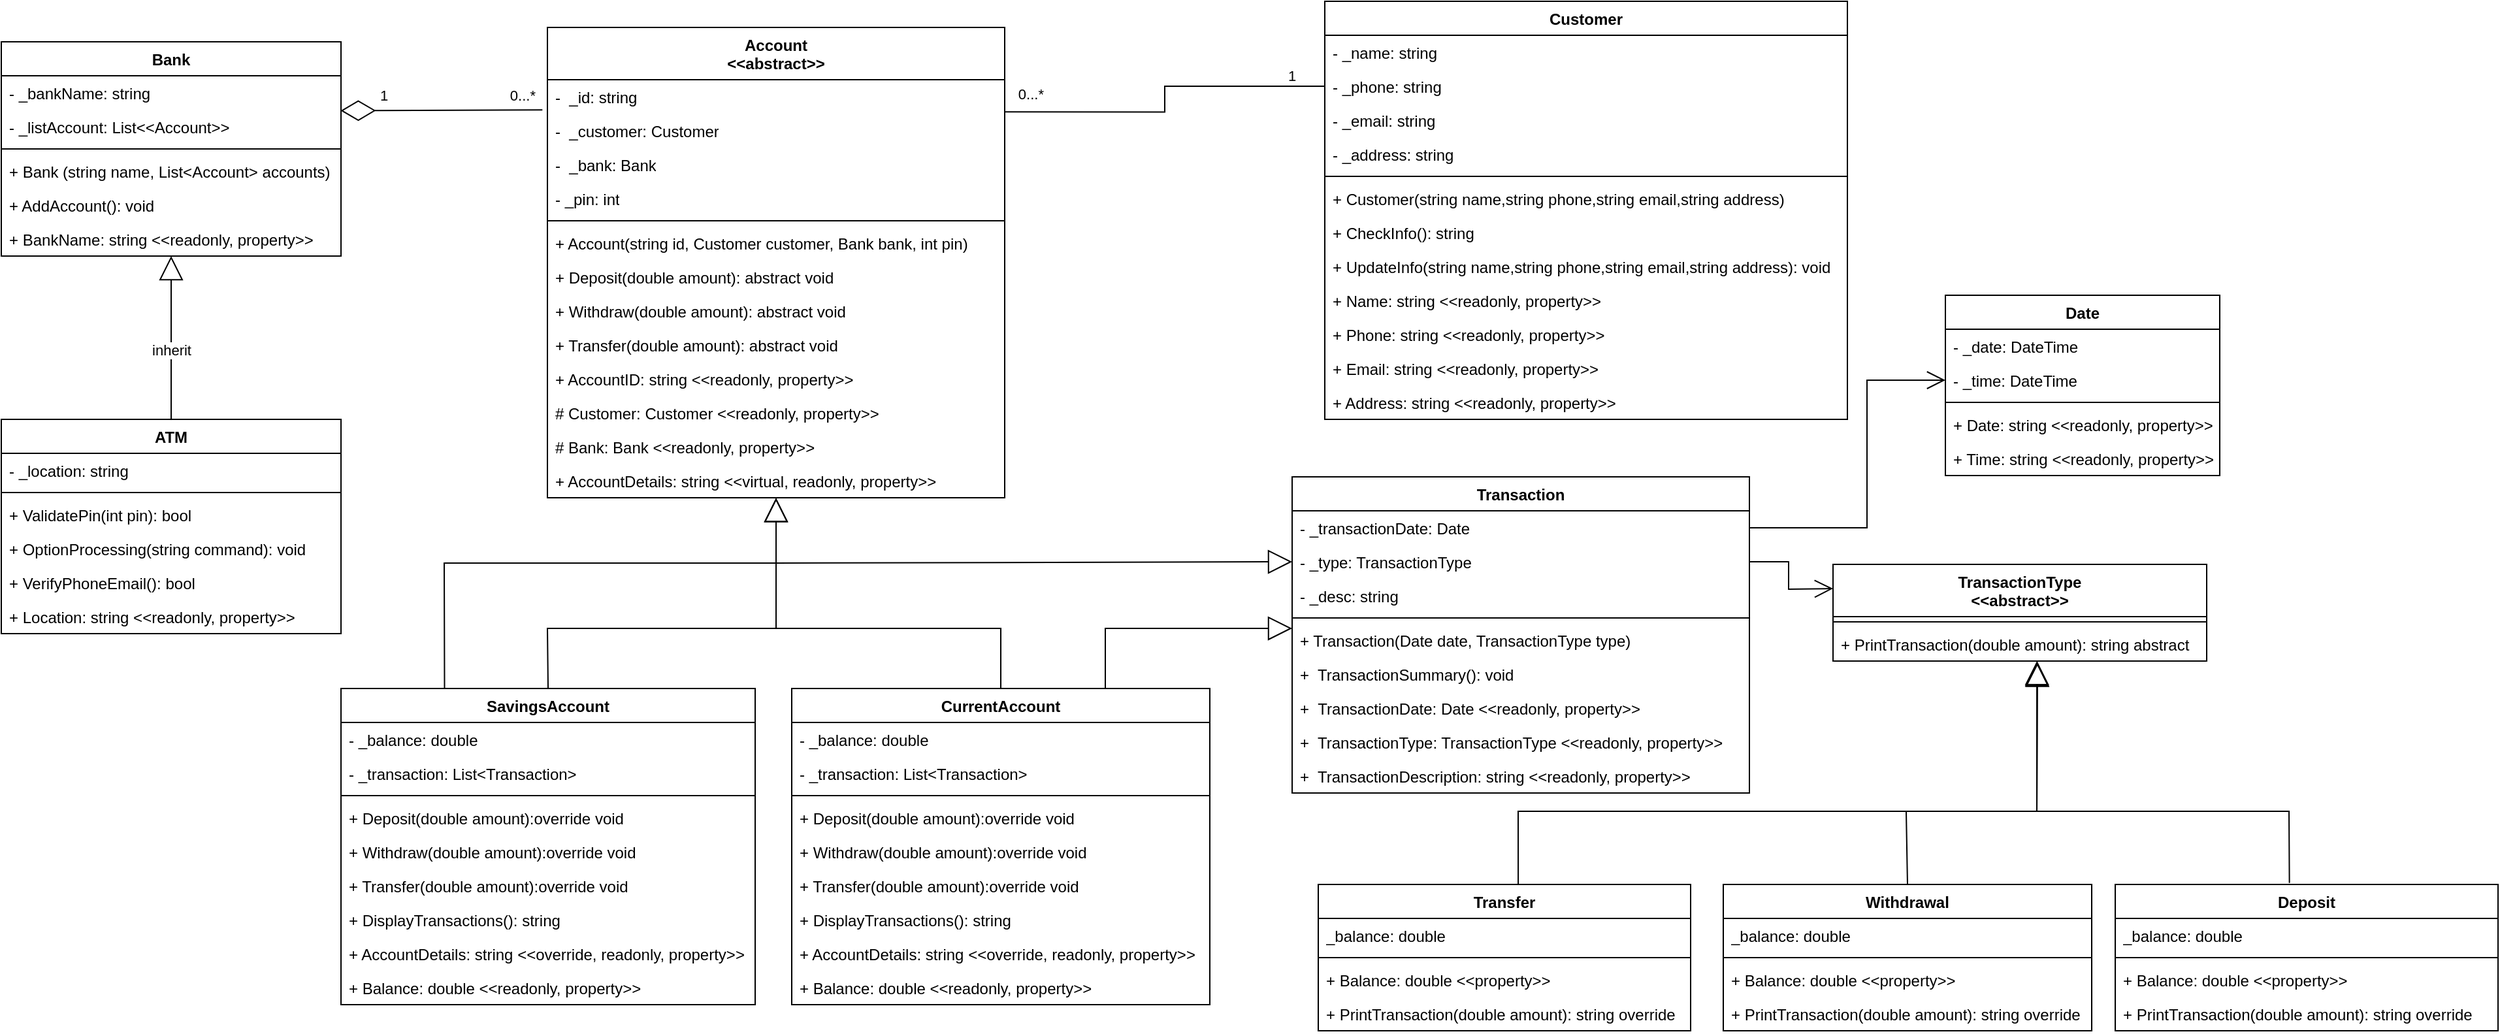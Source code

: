 <mxfile version="22.0.8" type="device">
  <diagram id="C5RBs43oDa-KdzZeNtuy" name="Level D Class diagram">
    <mxGraphModel dx="2257" dy="1940" grid="1" gridSize="10" guides="1" tooltips="1" connect="1" arrows="1" fold="1" page="1" pageScale="1" pageWidth="827" pageHeight="1169" math="0" shadow="0">
      <root>
        <mxCell id="WIyWlLk6GJQsqaUBKTNV-0" />
        <mxCell id="WIyWlLk6GJQsqaUBKTNV-1" parent="WIyWlLk6GJQsqaUBKTNV-0" />
        <mxCell id="u_rGbPmxzEg5UCbJ7NDs-0" value="Account&lt;br&gt;&amp;lt;&amp;lt;abstract&amp;gt;&amp;gt;" style="swimlane;fontStyle=1;align=center;verticalAlign=top;childLayout=stackLayout;horizontal=1;startSize=40;horizontalStack=0;resizeParent=1;resizeParentMax=0;resizeLast=0;collapsible=1;marginBottom=0;whiteSpace=wrap;html=1;" parent="WIyWlLk6GJQsqaUBKTNV-1" vertex="1">
          <mxGeometry x="320" y="-50" width="350" height="360" as="geometry" />
        </mxCell>
        <mxCell id="u_rGbPmxzEg5UCbJ7NDs-1" value="-&amp;nbsp; _id: string" style="text;strokeColor=none;fillColor=none;align=left;verticalAlign=top;spacingLeft=4;spacingRight=4;overflow=hidden;rotatable=0;points=[[0,0.5],[1,0.5]];portConstraint=eastwest;whiteSpace=wrap;html=1;" parent="u_rGbPmxzEg5UCbJ7NDs-0" vertex="1">
          <mxGeometry y="40" width="350" height="26" as="geometry" />
        </mxCell>
        <mxCell id="u_rGbPmxzEg5UCbJ7NDs-4" value="-&amp;nbsp; _customer: Customer" style="text;strokeColor=none;fillColor=none;align=left;verticalAlign=top;spacingLeft=4;spacingRight=4;overflow=hidden;rotatable=0;points=[[0,0.5],[1,0.5]];portConstraint=eastwest;whiteSpace=wrap;html=1;" parent="u_rGbPmxzEg5UCbJ7NDs-0" vertex="1">
          <mxGeometry y="66" width="350" height="26" as="geometry" />
        </mxCell>
        <mxCell id="u_rGbPmxzEg5UCbJ7NDs-5" value="-&amp;nbsp; _bank: Bank" style="text;strokeColor=none;fillColor=none;align=left;verticalAlign=top;spacingLeft=4;spacingRight=4;overflow=hidden;rotatable=0;points=[[0,0.5],[1,0.5]];portConstraint=eastwest;whiteSpace=wrap;html=1;" parent="u_rGbPmxzEg5UCbJ7NDs-0" vertex="1">
          <mxGeometry y="92" width="350" height="26" as="geometry" />
        </mxCell>
        <mxCell id="u_rGbPmxzEg5UCbJ7NDs-26" value="- _pin: int" style="text;strokeColor=none;fillColor=none;align=left;verticalAlign=top;spacingLeft=4;spacingRight=4;overflow=hidden;rotatable=0;points=[[0,0.5],[1,0.5]];portConstraint=eastwest;whiteSpace=wrap;html=1;" parent="u_rGbPmxzEg5UCbJ7NDs-0" vertex="1">
          <mxGeometry y="118" width="350" height="26" as="geometry" />
        </mxCell>
        <mxCell id="u_rGbPmxzEg5UCbJ7NDs-2" value="" style="line;strokeWidth=1;fillColor=none;align=left;verticalAlign=middle;spacingTop=-1;spacingLeft=3;spacingRight=3;rotatable=0;labelPosition=right;points=[];portConstraint=eastwest;strokeColor=inherit;" parent="u_rGbPmxzEg5UCbJ7NDs-0" vertex="1">
          <mxGeometry y="144" width="350" height="8" as="geometry" />
        </mxCell>
        <mxCell id="jDgMBZ_0vtlGDlaDWDbC-4" value="+ Account(string id, Customer customer, Bank bank, int pin)" style="text;strokeColor=none;fillColor=none;align=left;verticalAlign=top;spacingLeft=4;spacingRight=4;overflow=hidden;rotatable=0;points=[[0,0.5],[1,0.5]];portConstraint=eastwest;whiteSpace=wrap;html=1;" vertex="1" parent="u_rGbPmxzEg5UCbJ7NDs-0">
          <mxGeometry y="152" width="350" height="26" as="geometry" />
        </mxCell>
        <mxCell id="u_rGbPmxzEg5UCbJ7NDs-60" value="+ Deposit(double amount): abstract void" style="text;strokeColor=none;fillColor=none;align=left;verticalAlign=top;spacingLeft=4;spacingRight=4;overflow=hidden;rotatable=0;points=[[0,0.5],[1,0.5]];portConstraint=eastwest;whiteSpace=wrap;html=1;" parent="u_rGbPmxzEg5UCbJ7NDs-0" vertex="1">
          <mxGeometry y="178" width="350" height="26" as="geometry" />
        </mxCell>
        <mxCell id="u_rGbPmxzEg5UCbJ7NDs-65" value="+ Withdraw(double amount): abstract&amp;nbsp;void" style="text;strokeColor=none;fillColor=none;align=left;verticalAlign=top;spacingLeft=4;spacingRight=4;overflow=hidden;rotatable=0;points=[[0,0.5],[1,0.5]];portConstraint=eastwest;whiteSpace=wrap;html=1;" parent="u_rGbPmxzEg5UCbJ7NDs-0" vertex="1">
          <mxGeometry y="204" width="350" height="26" as="geometry" />
        </mxCell>
        <mxCell id="u_rGbPmxzEg5UCbJ7NDs-66" value="+ Transfer(double amount): abstract&amp;nbsp;void" style="text;strokeColor=none;fillColor=none;align=left;verticalAlign=top;spacingLeft=4;spacingRight=4;overflow=hidden;rotatable=0;points=[[0,0.5],[1,0.5]];portConstraint=eastwest;whiteSpace=wrap;html=1;" parent="u_rGbPmxzEg5UCbJ7NDs-0" vertex="1">
          <mxGeometry y="230" width="350" height="26" as="geometry" />
        </mxCell>
        <mxCell id="u_rGbPmxzEg5UCbJ7NDs-54" value="+ AccountID: string &amp;lt;&amp;lt;readonly, property&amp;gt;&amp;gt;" style="text;strokeColor=none;fillColor=none;align=left;verticalAlign=top;spacingLeft=4;spacingRight=4;overflow=hidden;rotatable=0;points=[[0,0.5],[1,0.5]];portConstraint=eastwest;whiteSpace=wrap;html=1;" parent="u_rGbPmxzEg5UCbJ7NDs-0" vertex="1">
          <mxGeometry y="256" width="350" height="26" as="geometry" />
        </mxCell>
        <mxCell id="jDgMBZ_0vtlGDlaDWDbC-21" value="# Customer: Customer&amp;nbsp;&amp;lt;&amp;lt;readonly, property&amp;gt;&amp;gt;" style="text;strokeColor=none;fillColor=none;align=left;verticalAlign=top;spacingLeft=4;spacingRight=4;overflow=hidden;rotatable=0;points=[[0,0.5],[1,0.5]];portConstraint=eastwest;whiteSpace=wrap;html=1;" vertex="1" parent="u_rGbPmxzEg5UCbJ7NDs-0">
          <mxGeometry y="282" width="350" height="26" as="geometry" />
        </mxCell>
        <mxCell id="jDgMBZ_0vtlGDlaDWDbC-22" value="# Bank: Bank &amp;lt;&amp;lt;readonly, property&amp;gt;&amp;gt;" style="text;strokeColor=none;fillColor=none;align=left;verticalAlign=top;spacingLeft=4;spacingRight=4;overflow=hidden;rotatable=0;points=[[0,0.5],[1,0.5]];portConstraint=eastwest;whiteSpace=wrap;html=1;" vertex="1" parent="u_rGbPmxzEg5UCbJ7NDs-0">
          <mxGeometry y="308" width="350" height="26" as="geometry" />
        </mxCell>
        <mxCell id="u_rGbPmxzEg5UCbJ7NDs-59" value="+ AccountDetails: string &amp;lt;&amp;lt;virtual, readonly, property&amp;gt;&amp;gt;" style="text;strokeColor=none;fillColor=none;align=left;verticalAlign=top;spacingLeft=4;spacingRight=4;overflow=hidden;rotatable=0;points=[[0,0.5],[1,0.5]];portConstraint=eastwest;whiteSpace=wrap;html=1;" parent="u_rGbPmxzEg5UCbJ7NDs-0" vertex="1">
          <mxGeometry y="334" width="350" height="26" as="geometry" />
        </mxCell>
        <mxCell id="u_rGbPmxzEg5UCbJ7NDs-6" value="Bank" style="swimlane;fontStyle=1;align=center;verticalAlign=top;childLayout=stackLayout;horizontal=1;startSize=26;horizontalStack=0;resizeParent=1;resizeParentMax=0;resizeLast=0;collapsible=1;marginBottom=0;whiteSpace=wrap;html=1;" parent="WIyWlLk6GJQsqaUBKTNV-1" vertex="1">
          <mxGeometry x="-98" y="-39" width="260" height="164" as="geometry" />
        </mxCell>
        <mxCell id="u_rGbPmxzEg5UCbJ7NDs-7" value="- _bankName: string" style="text;strokeColor=none;fillColor=none;align=left;verticalAlign=top;spacingLeft=4;spacingRight=4;overflow=hidden;rotatable=0;points=[[0,0.5],[1,0.5]];portConstraint=eastwest;whiteSpace=wrap;html=1;" parent="u_rGbPmxzEg5UCbJ7NDs-6" vertex="1">
          <mxGeometry y="26" width="260" height="26" as="geometry" />
        </mxCell>
        <mxCell id="u_rGbPmxzEg5UCbJ7NDs-43" value="- _listAccount: List&amp;lt;&amp;lt;Account&amp;gt;&amp;gt;" style="text;strokeColor=none;fillColor=none;align=left;verticalAlign=top;spacingLeft=4;spacingRight=4;overflow=hidden;rotatable=0;points=[[0,0.5],[1,0.5]];portConstraint=eastwest;whiteSpace=wrap;html=1;" parent="u_rGbPmxzEg5UCbJ7NDs-6" vertex="1">
          <mxGeometry y="52" width="260" height="26" as="geometry" />
        </mxCell>
        <mxCell id="u_rGbPmxzEg5UCbJ7NDs-8" value="" style="line;strokeWidth=1;fillColor=none;align=left;verticalAlign=middle;spacingTop=-1;spacingLeft=3;spacingRight=3;rotatable=0;labelPosition=right;points=[];portConstraint=eastwest;strokeColor=inherit;" parent="u_rGbPmxzEg5UCbJ7NDs-6" vertex="1">
          <mxGeometry y="78" width="260" height="8" as="geometry" />
        </mxCell>
        <mxCell id="jDgMBZ_0vtlGDlaDWDbC-2" value="+ Bank (string name, List&amp;lt;Account&amp;gt; accounts)" style="text;strokeColor=none;fillColor=none;align=left;verticalAlign=top;spacingLeft=4;spacingRight=4;overflow=hidden;rotatable=0;points=[[0,0.5],[1,0.5]];portConstraint=eastwest;whiteSpace=wrap;html=1;" vertex="1" parent="u_rGbPmxzEg5UCbJ7NDs-6">
          <mxGeometry y="86" width="260" height="26" as="geometry" />
        </mxCell>
        <mxCell id="jDgMBZ_0vtlGDlaDWDbC-5" value="+ AddAccount(): void" style="text;strokeColor=none;fillColor=none;align=left;verticalAlign=top;spacingLeft=4;spacingRight=4;overflow=hidden;rotatable=0;points=[[0,0.5],[1,0.5]];portConstraint=eastwest;whiteSpace=wrap;html=1;" vertex="1" parent="u_rGbPmxzEg5UCbJ7NDs-6">
          <mxGeometry y="112" width="260" height="26" as="geometry" />
        </mxCell>
        <mxCell id="u_rGbPmxzEg5UCbJ7NDs-9" value="+ BankName: string &amp;lt;&amp;lt;readonly, property&amp;gt;&amp;gt;" style="text;strokeColor=none;fillColor=none;align=left;verticalAlign=top;spacingLeft=4;spacingRight=4;overflow=hidden;rotatable=0;points=[[0,0.5],[1,0.5]];portConstraint=eastwest;whiteSpace=wrap;html=1;" parent="u_rGbPmxzEg5UCbJ7NDs-6" vertex="1">
          <mxGeometry y="138" width="260" height="26" as="geometry" />
        </mxCell>
        <mxCell id="u_rGbPmxzEg5UCbJ7NDs-11" value="Customer" style="swimlane;fontStyle=1;align=center;verticalAlign=top;childLayout=stackLayout;horizontal=1;startSize=26;horizontalStack=0;resizeParent=1;resizeParentMax=0;resizeLast=0;collapsible=1;marginBottom=0;whiteSpace=wrap;html=1;" parent="WIyWlLk6GJQsqaUBKTNV-1" vertex="1">
          <mxGeometry x="915" y="-70" width="400" height="320" as="geometry" />
        </mxCell>
        <mxCell id="u_rGbPmxzEg5UCbJ7NDs-12" value="- _name: string" style="text;strokeColor=none;fillColor=none;align=left;verticalAlign=top;spacingLeft=4;spacingRight=4;overflow=hidden;rotatable=0;points=[[0,0.5],[1,0.5]];portConstraint=eastwest;whiteSpace=wrap;html=1;" parent="u_rGbPmxzEg5UCbJ7NDs-11" vertex="1">
          <mxGeometry y="26" width="400" height="26" as="geometry" />
        </mxCell>
        <mxCell id="u_rGbPmxzEg5UCbJ7NDs-21" value="- _phone: string" style="text;strokeColor=none;fillColor=none;align=left;verticalAlign=top;spacingLeft=4;spacingRight=4;overflow=hidden;rotatable=0;points=[[0,0.5],[1,0.5]];portConstraint=eastwest;whiteSpace=wrap;html=1;" parent="u_rGbPmxzEg5UCbJ7NDs-11" vertex="1">
          <mxGeometry y="52" width="400" height="26" as="geometry" />
        </mxCell>
        <mxCell id="u_rGbPmxzEg5UCbJ7NDs-22" value="- _email: string" style="text;strokeColor=none;fillColor=none;align=left;verticalAlign=top;spacingLeft=4;spacingRight=4;overflow=hidden;rotatable=0;points=[[0,0.5],[1,0.5]];portConstraint=eastwest;whiteSpace=wrap;html=1;" parent="u_rGbPmxzEg5UCbJ7NDs-11" vertex="1">
          <mxGeometry y="78" width="400" height="26" as="geometry" />
        </mxCell>
        <mxCell id="jDgMBZ_0vtlGDlaDWDbC-6" value="- _address: string" style="text;strokeColor=none;fillColor=none;align=left;verticalAlign=top;spacingLeft=4;spacingRight=4;overflow=hidden;rotatable=0;points=[[0,0.5],[1,0.5]];portConstraint=eastwest;whiteSpace=wrap;html=1;" vertex="1" parent="u_rGbPmxzEg5UCbJ7NDs-11">
          <mxGeometry y="104" width="400" height="26" as="geometry" />
        </mxCell>
        <mxCell id="u_rGbPmxzEg5UCbJ7NDs-13" value="" style="line;strokeWidth=1;fillColor=none;align=left;verticalAlign=middle;spacingTop=-1;spacingLeft=3;spacingRight=3;rotatable=0;labelPosition=right;points=[];portConstraint=eastwest;strokeColor=inherit;" parent="u_rGbPmxzEg5UCbJ7NDs-11" vertex="1">
          <mxGeometry y="130" width="400" height="8" as="geometry" />
        </mxCell>
        <mxCell id="u_rGbPmxzEg5UCbJ7NDs-14" value="+ Customer(string name,string&amp;nbsp;phone,string&amp;nbsp;email,string&amp;nbsp;address)" style="text;strokeColor=none;fillColor=none;align=left;verticalAlign=top;spacingLeft=4;spacingRight=4;overflow=hidden;rotatable=0;points=[[0,0.5],[1,0.5]];portConstraint=eastwest;whiteSpace=wrap;html=1;" parent="u_rGbPmxzEg5UCbJ7NDs-11" vertex="1">
          <mxGeometry y="138" width="400" height="26" as="geometry" />
        </mxCell>
        <mxCell id="u_rGbPmxzEg5UCbJ7NDs-29" value="+ CheckInfo(): string" style="text;strokeColor=none;fillColor=none;align=left;verticalAlign=top;spacingLeft=4;spacingRight=4;overflow=hidden;rotatable=0;points=[[0,0.5],[1,0.5]];portConstraint=eastwest;whiteSpace=wrap;html=1;" parent="u_rGbPmxzEg5UCbJ7NDs-11" vertex="1">
          <mxGeometry y="164" width="400" height="26" as="geometry" />
        </mxCell>
        <mxCell id="u_rGbPmxzEg5UCbJ7NDs-24" value="+ UpdateInfo(string name,string&amp;nbsp;phone,string&amp;nbsp;email,string&amp;nbsp;address): void" style="text;strokeColor=none;fillColor=none;align=left;verticalAlign=top;spacingLeft=4;spacingRight=4;overflow=hidden;rotatable=0;points=[[0,0.5],[1,0.5]];portConstraint=eastwest;whiteSpace=wrap;html=1;" parent="u_rGbPmxzEg5UCbJ7NDs-11" vertex="1">
          <mxGeometry y="190" width="400" height="26" as="geometry" />
        </mxCell>
        <mxCell id="u_rGbPmxzEg5UCbJ7NDs-25" value="+ Name: string &amp;lt;&amp;lt;readonly, property&amp;gt;&amp;gt;" style="text;strokeColor=none;fillColor=none;align=left;verticalAlign=top;spacingLeft=4;spacingRight=4;overflow=hidden;rotatable=0;points=[[0,0.5],[1,0.5]];portConstraint=eastwest;whiteSpace=wrap;html=1;" parent="u_rGbPmxzEg5UCbJ7NDs-11" vertex="1">
          <mxGeometry y="216" width="400" height="26" as="geometry" />
        </mxCell>
        <mxCell id="u_rGbPmxzEg5UCbJ7NDs-27" value="+ Phone: string &amp;lt;&amp;lt;readonly, property&amp;gt;&amp;gt;" style="text;strokeColor=none;fillColor=none;align=left;verticalAlign=top;spacingLeft=4;spacingRight=4;overflow=hidden;rotatable=0;points=[[0,0.5],[1,0.5]];portConstraint=eastwest;whiteSpace=wrap;html=1;" parent="u_rGbPmxzEg5UCbJ7NDs-11" vertex="1">
          <mxGeometry y="242" width="400" height="26" as="geometry" />
        </mxCell>
        <mxCell id="jDgMBZ_0vtlGDlaDWDbC-7" value="+ Email: string &amp;lt;&amp;lt;readonly, property&amp;gt;&amp;gt;" style="text;strokeColor=none;fillColor=none;align=left;verticalAlign=top;spacingLeft=4;spacingRight=4;overflow=hidden;rotatable=0;points=[[0,0.5],[1,0.5]];portConstraint=eastwest;whiteSpace=wrap;html=1;" vertex="1" parent="u_rGbPmxzEg5UCbJ7NDs-11">
          <mxGeometry y="268" width="400" height="26" as="geometry" />
        </mxCell>
        <mxCell id="u_rGbPmxzEg5UCbJ7NDs-28" value="+ Address: string &amp;lt;&amp;lt;readonly, property&amp;gt;&amp;gt;" style="text;strokeColor=none;fillColor=none;align=left;verticalAlign=top;spacingLeft=4;spacingRight=4;overflow=hidden;rotatable=0;points=[[0,0.5],[1,0.5]];portConstraint=eastwest;whiteSpace=wrap;html=1;" parent="u_rGbPmxzEg5UCbJ7NDs-11" vertex="1">
          <mxGeometry y="294" width="400" height="26" as="geometry" />
        </mxCell>
        <mxCell id="u_rGbPmxzEg5UCbJ7NDs-32" value="ATM" style="swimlane;fontStyle=1;align=center;verticalAlign=top;childLayout=stackLayout;horizontal=1;startSize=26;horizontalStack=0;resizeParent=1;resizeParentMax=0;resizeLast=0;collapsible=1;marginBottom=0;whiteSpace=wrap;html=1;" parent="WIyWlLk6GJQsqaUBKTNV-1" vertex="1">
          <mxGeometry x="-98" y="250" width="260" height="164" as="geometry" />
        </mxCell>
        <mxCell id="u_rGbPmxzEg5UCbJ7NDs-10" value="- _location: string" style="text;strokeColor=none;fillColor=none;align=left;verticalAlign=top;spacingLeft=4;spacingRight=4;overflow=hidden;rotatable=0;points=[[0,0.5],[1,0.5]];portConstraint=eastwest;whiteSpace=wrap;html=1;" parent="u_rGbPmxzEg5UCbJ7NDs-32" vertex="1">
          <mxGeometry y="26" width="260" height="26" as="geometry" />
        </mxCell>
        <mxCell id="u_rGbPmxzEg5UCbJ7NDs-34" value="" style="line;strokeWidth=1;fillColor=none;align=left;verticalAlign=middle;spacingTop=-1;spacingLeft=3;spacingRight=3;rotatable=0;labelPosition=right;points=[];portConstraint=eastwest;strokeColor=inherit;" parent="u_rGbPmxzEg5UCbJ7NDs-32" vertex="1">
          <mxGeometry y="52" width="260" height="8" as="geometry" />
        </mxCell>
        <mxCell id="u_rGbPmxzEg5UCbJ7NDs-35" value="+ ValidatePin(int pin): bool" style="text;strokeColor=none;fillColor=none;align=left;verticalAlign=top;spacingLeft=4;spacingRight=4;overflow=hidden;rotatable=0;points=[[0,0.5],[1,0.5]];portConstraint=eastwest;whiteSpace=wrap;html=1;" parent="u_rGbPmxzEg5UCbJ7NDs-32" vertex="1">
          <mxGeometry y="60" width="260" height="26" as="geometry" />
        </mxCell>
        <mxCell id="u_rGbPmxzEg5UCbJ7NDs-56" value="+ OptionProcessing(string command): void" style="text;strokeColor=none;fillColor=none;align=left;verticalAlign=top;spacingLeft=4;spacingRight=4;overflow=hidden;rotatable=0;points=[[0,0.5],[1,0.5]];portConstraint=eastwest;whiteSpace=wrap;html=1;" parent="u_rGbPmxzEg5UCbJ7NDs-32" vertex="1">
          <mxGeometry y="86" width="260" height="26" as="geometry" />
        </mxCell>
        <mxCell id="jDgMBZ_0vtlGDlaDWDbC-9" value="+ VerifyPhoneEmail(): bool" style="text;strokeColor=none;fillColor=none;align=left;verticalAlign=top;spacingLeft=4;spacingRight=4;overflow=hidden;rotatable=0;points=[[0,0.5],[1,0.5]];portConstraint=eastwest;whiteSpace=wrap;html=1;" vertex="1" parent="u_rGbPmxzEg5UCbJ7NDs-32">
          <mxGeometry y="112" width="260" height="26" as="geometry" />
        </mxCell>
        <mxCell id="u_rGbPmxzEg5UCbJ7NDs-31" value="+ Location: string &amp;lt;&amp;lt;readonly, property&amp;gt;&amp;gt;" style="text;strokeColor=none;fillColor=none;align=left;verticalAlign=top;spacingLeft=4;spacingRight=4;overflow=hidden;rotatable=0;points=[[0,0.5],[1,0.5]];portConstraint=eastwest;whiteSpace=wrap;html=1;" parent="u_rGbPmxzEg5UCbJ7NDs-32" vertex="1">
          <mxGeometry y="138" width="260" height="26" as="geometry" />
        </mxCell>
        <mxCell id="u_rGbPmxzEg5UCbJ7NDs-36" value="" style="endArrow=block;endSize=16;endFill=0;html=1;rounded=0;exitX=0.5;exitY=0;exitDx=0;exitDy=0;" parent="WIyWlLk6GJQsqaUBKTNV-1" source="u_rGbPmxzEg5UCbJ7NDs-32" target="u_rGbPmxzEg5UCbJ7NDs-9" edge="1">
          <mxGeometry x="-0.331" y="-1" width="160" relative="1" as="geometry">
            <mxPoint x="-72" y="230" as="sourcePoint" />
            <mxPoint x="27.48" y="138.806" as="targetPoint" />
            <mxPoint as="offset" />
          </mxGeometry>
        </mxCell>
        <mxCell id="jDgMBZ_0vtlGDlaDWDbC-0" value="inherit" style="edgeLabel;html=1;align=center;verticalAlign=middle;resizable=0;points=[];" vertex="1" connectable="0" parent="u_rGbPmxzEg5UCbJ7NDs-36">
          <mxGeometry x="0.211" relative="1" as="geometry">
            <mxPoint y="22" as="offset" />
          </mxGeometry>
        </mxCell>
        <mxCell id="u_rGbPmxzEg5UCbJ7NDs-38" value="SavingsAccount" style="swimlane;fontStyle=1;align=center;verticalAlign=top;childLayout=stackLayout;horizontal=1;startSize=26;horizontalStack=0;resizeParent=1;resizeParentMax=0;resizeLast=0;collapsible=1;marginBottom=0;whiteSpace=wrap;html=1;" parent="WIyWlLk6GJQsqaUBKTNV-1" vertex="1">
          <mxGeometry x="162" y="456" width="317" height="242" as="geometry" />
        </mxCell>
        <mxCell id="jDgMBZ_0vtlGDlaDWDbC-11" value="- _balance: double" style="text;strokeColor=none;fillColor=none;align=left;verticalAlign=top;spacingLeft=4;spacingRight=4;overflow=hidden;rotatable=0;points=[[0,0.5],[1,0.5]];portConstraint=eastwest;whiteSpace=wrap;html=1;" vertex="1" parent="u_rGbPmxzEg5UCbJ7NDs-38">
          <mxGeometry y="26" width="317" height="26" as="geometry" />
        </mxCell>
        <mxCell id="jDgMBZ_0vtlGDlaDWDbC-12" value="- _transaction: List&amp;lt;Transaction&amp;gt;" style="text;strokeColor=none;fillColor=none;align=left;verticalAlign=top;spacingLeft=4;spacingRight=4;overflow=hidden;rotatable=0;points=[[0,0.5],[1,0.5]];portConstraint=eastwest;whiteSpace=wrap;html=1;" vertex="1" parent="u_rGbPmxzEg5UCbJ7NDs-38">
          <mxGeometry y="52" width="317" height="26" as="geometry" />
        </mxCell>
        <mxCell id="u_rGbPmxzEg5UCbJ7NDs-40" value="" style="line;strokeWidth=1;fillColor=none;align=left;verticalAlign=middle;spacingTop=-1;spacingLeft=3;spacingRight=3;rotatable=0;labelPosition=right;points=[];portConstraint=eastwest;strokeColor=inherit;" parent="u_rGbPmxzEg5UCbJ7NDs-38" vertex="1">
          <mxGeometry y="78" width="317" height="8" as="geometry" />
        </mxCell>
        <mxCell id="u_rGbPmxzEg5UCbJ7NDs-39" value="+ Deposit(double amount):override void" style="text;strokeColor=none;fillColor=none;align=left;verticalAlign=top;spacingLeft=4;spacingRight=4;overflow=hidden;rotatable=0;points=[[0,0.5],[1,0.5]];portConstraint=eastwest;whiteSpace=wrap;html=1;" parent="u_rGbPmxzEg5UCbJ7NDs-38" vertex="1">
          <mxGeometry y="86" width="317" height="26" as="geometry" />
        </mxCell>
        <mxCell id="u_rGbPmxzEg5UCbJ7NDs-71" value="+ Withdraw(double amount):override void" style="text;strokeColor=none;fillColor=none;align=left;verticalAlign=top;spacingLeft=4;spacingRight=4;overflow=hidden;rotatable=0;points=[[0,0.5],[1,0.5]];portConstraint=eastwest;whiteSpace=wrap;html=1;" parent="u_rGbPmxzEg5UCbJ7NDs-38" vertex="1">
          <mxGeometry y="112" width="317" height="26" as="geometry" />
        </mxCell>
        <mxCell id="u_rGbPmxzEg5UCbJ7NDs-80" value="+ Transfer(double amount):override void" style="text;strokeColor=none;fillColor=none;align=left;verticalAlign=top;spacingLeft=4;spacingRight=4;overflow=hidden;rotatable=0;points=[[0,0.5],[1,0.5]];portConstraint=eastwest;whiteSpace=wrap;html=1;" parent="u_rGbPmxzEg5UCbJ7NDs-38" vertex="1">
          <mxGeometry y="138" width="317" height="26" as="geometry" />
        </mxCell>
        <mxCell id="jDgMBZ_0vtlGDlaDWDbC-15" value="+ DisplayTransactions(): string" style="text;strokeColor=none;fillColor=none;align=left;verticalAlign=top;spacingLeft=4;spacingRight=4;overflow=hidden;rotatable=0;points=[[0,0.5],[1,0.5]];portConstraint=eastwest;whiteSpace=wrap;html=1;" vertex="1" parent="u_rGbPmxzEg5UCbJ7NDs-38">
          <mxGeometry y="164" width="317" height="26" as="geometry" />
        </mxCell>
        <mxCell id="u_rGbPmxzEg5UCbJ7NDs-72" value="+ AccountDetails: string &amp;lt;&amp;lt;override, readonly, property&amp;gt;&amp;gt;" style="text;strokeColor=none;fillColor=none;align=left;verticalAlign=top;spacingLeft=4;spacingRight=4;overflow=hidden;rotatable=0;points=[[0,0.5],[1,0.5]];portConstraint=eastwest;whiteSpace=wrap;html=1;" parent="u_rGbPmxzEg5UCbJ7NDs-38" vertex="1">
          <mxGeometry y="190" width="317" height="26" as="geometry" />
        </mxCell>
        <mxCell id="jDgMBZ_0vtlGDlaDWDbC-13" value="+ Balance: double &amp;lt;&amp;lt;readonly, property&amp;gt;&amp;gt;" style="text;strokeColor=none;fillColor=none;align=left;verticalAlign=top;spacingLeft=4;spacingRight=4;overflow=hidden;rotatable=0;points=[[0,0.5],[1,0.5]];portConstraint=eastwest;whiteSpace=wrap;html=1;" vertex="1" parent="u_rGbPmxzEg5UCbJ7NDs-38">
          <mxGeometry y="216" width="317" height="26" as="geometry" />
        </mxCell>
        <mxCell id="u_rGbPmxzEg5UCbJ7NDs-74" value="CurrentAccount" style="swimlane;fontStyle=1;align=center;verticalAlign=top;childLayout=stackLayout;horizontal=1;startSize=26;horizontalStack=0;resizeParent=1;resizeParentMax=0;resizeLast=0;collapsible=1;marginBottom=0;whiteSpace=wrap;html=1;" parent="WIyWlLk6GJQsqaUBKTNV-1" vertex="1">
          <mxGeometry x="507" y="456" width="320" height="242" as="geometry" />
        </mxCell>
        <mxCell id="u_rGbPmxzEg5UCbJ7NDs-53" value="- _balance: double" style="text;strokeColor=none;fillColor=none;align=left;verticalAlign=top;spacingLeft=4;spacingRight=4;overflow=hidden;rotatable=0;points=[[0,0.5],[1,0.5]];portConstraint=eastwest;whiteSpace=wrap;html=1;" parent="u_rGbPmxzEg5UCbJ7NDs-74" vertex="1">
          <mxGeometry y="26" width="320" height="26" as="geometry" />
        </mxCell>
        <mxCell id="u_rGbPmxzEg5UCbJ7NDs-92" value="- _transaction: List&amp;lt;Transaction&amp;gt;" style="text;strokeColor=none;fillColor=none;align=left;verticalAlign=top;spacingLeft=4;spacingRight=4;overflow=hidden;rotatable=0;points=[[0,0.5],[1,0.5]];portConstraint=eastwest;whiteSpace=wrap;html=1;" parent="u_rGbPmxzEg5UCbJ7NDs-74" vertex="1">
          <mxGeometry y="52" width="320" height="26" as="geometry" />
        </mxCell>
        <mxCell id="u_rGbPmxzEg5UCbJ7NDs-75" value="" style="line;strokeWidth=1;fillColor=none;align=left;verticalAlign=middle;spacingTop=-1;spacingLeft=3;spacingRight=3;rotatable=0;labelPosition=right;points=[];portConstraint=eastwest;strokeColor=inherit;" parent="u_rGbPmxzEg5UCbJ7NDs-74" vertex="1">
          <mxGeometry y="78" width="320" height="8" as="geometry" />
        </mxCell>
        <mxCell id="u_rGbPmxzEg5UCbJ7NDs-76" value="+ Deposit(double amount):override void" style="text;strokeColor=none;fillColor=none;align=left;verticalAlign=top;spacingLeft=4;spacingRight=4;overflow=hidden;rotatable=0;points=[[0,0.5],[1,0.5]];portConstraint=eastwest;whiteSpace=wrap;html=1;" parent="u_rGbPmxzEg5UCbJ7NDs-74" vertex="1">
          <mxGeometry y="86" width="320" height="26" as="geometry" />
        </mxCell>
        <mxCell id="u_rGbPmxzEg5UCbJ7NDs-77" value="+ Withdraw(double amount):override void" style="text;strokeColor=none;fillColor=none;align=left;verticalAlign=top;spacingLeft=4;spacingRight=4;overflow=hidden;rotatable=0;points=[[0,0.5],[1,0.5]];portConstraint=eastwest;whiteSpace=wrap;html=1;" parent="u_rGbPmxzEg5UCbJ7NDs-74" vertex="1">
          <mxGeometry y="112" width="320" height="26" as="geometry" />
        </mxCell>
        <mxCell id="u_rGbPmxzEg5UCbJ7NDs-78" value="+ Transfer(double amount):override void" style="text;strokeColor=none;fillColor=none;align=left;verticalAlign=top;spacingLeft=4;spacingRight=4;overflow=hidden;rotatable=0;points=[[0,0.5],[1,0.5]];portConstraint=eastwest;whiteSpace=wrap;html=1;" parent="u_rGbPmxzEg5UCbJ7NDs-74" vertex="1">
          <mxGeometry y="138" width="320" height="26" as="geometry" />
        </mxCell>
        <mxCell id="jDgMBZ_0vtlGDlaDWDbC-16" value="+ DisplayTransactions(): string" style="text;strokeColor=none;fillColor=none;align=left;verticalAlign=top;spacingLeft=4;spacingRight=4;overflow=hidden;rotatable=0;points=[[0,0.5],[1,0.5]];portConstraint=eastwest;whiteSpace=wrap;html=1;" vertex="1" parent="u_rGbPmxzEg5UCbJ7NDs-74">
          <mxGeometry y="164" width="320" height="26" as="geometry" />
        </mxCell>
        <mxCell id="u_rGbPmxzEg5UCbJ7NDs-81" value="+ AccountDetails: string &amp;lt;&amp;lt;override, readonly, property&amp;gt;&amp;gt;" style="text;strokeColor=none;fillColor=none;align=left;verticalAlign=top;spacingLeft=4;spacingRight=4;overflow=hidden;rotatable=0;points=[[0,0.5],[1,0.5]];portConstraint=eastwest;whiteSpace=wrap;html=1;" parent="u_rGbPmxzEg5UCbJ7NDs-74" vertex="1">
          <mxGeometry y="190" width="320" height="26" as="geometry" />
        </mxCell>
        <mxCell id="jDgMBZ_0vtlGDlaDWDbC-14" value="+ Balance: double &amp;lt;&amp;lt;readonly, property&amp;gt;&amp;gt;" style="text;strokeColor=none;fillColor=none;align=left;verticalAlign=top;spacingLeft=4;spacingRight=4;overflow=hidden;rotatable=0;points=[[0,0.5],[1,0.5]];portConstraint=eastwest;whiteSpace=wrap;html=1;" vertex="1" parent="u_rGbPmxzEg5UCbJ7NDs-74">
          <mxGeometry y="216" width="320" height="26" as="geometry" />
        </mxCell>
        <mxCell id="u_rGbPmxzEg5UCbJ7NDs-82" value="" style="endArrow=block;endSize=16;endFill=0;html=1;rounded=0;exitX=0.5;exitY=0;exitDx=0;exitDy=0;entryX=0.5;entryY=1.012;entryDx=0;entryDy=0;entryPerimeter=0;" parent="WIyWlLk6GJQsqaUBKTNV-1" edge="1" target="u_rGbPmxzEg5UCbJ7NDs-59" source="u_rGbPmxzEg5UCbJ7NDs-38">
          <mxGeometry width="160" relative="1" as="geometry">
            <mxPoint x="476" y="458" as="sourcePoint" />
            <mxPoint x="645" y="380" as="targetPoint" />
            <Array as="points">
              <mxPoint x="320" y="410" />
              <mxPoint x="495" y="410" />
            </Array>
          </mxGeometry>
        </mxCell>
        <mxCell id="u_rGbPmxzEg5UCbJ7NDs-84" value="" style="endArrow=block;endSize=16;endFill=0;html=1;rounded=0;exitX=0.5;exitY=0;exitDx=0;exitDy=0;entryX=0.5;entryY=1;entryDx=0;entryDy=0;" parent="WIyWlLk6GJQsqaUBKTNV-1" target="u_rGbPmxzEg5UCbJ7NDs-0" edge="1" source="u_rGbPmxzEg5UCbJ7NDs-74">
          <mxGeometry width="160" relative="1" as="geometry">
            <mxPoint x="810" y="531" as="sourcePoint" />
            <mxPoint x="645" y="380" as="targetPoint" />
            <Array as="points">
              <mxPoint x="667" y="410" />
              <mxPoint x="495" y="410" />
            </Array>
          </mxGeometry>
        </mxCell>
        <mxCell id="u_rGbPmxzEg5UCbJ7NDs-89" value="" style="endArrow=none;html=1;edgeStyle=orthogonalEdgeStyle;rounded=0;exitX=0;exitY=0.5;exitDx=0;exitDy=0;entryX=0.999;entryY=0.949;entryDx=0;entryDy=0;entryPerimeter=0;" parent="WIyWlLk6GJQsqaUBKTNV-1" source="u_rGbPmxzEg5UCbJ7NDs-21" target="u_rGbPmxzEg5UCbJ7NDs-1" edge="1">
          <mxGeometry relative="1" as="geometry">
            <mxPoint x="290" y="69" as="sourcePoint" />
            <mxPoint x="499" y="69" as="targetPoint" />
          </mxGeometry>
        </mxCell>
        <mxCell id="u_rGbPmxzEg5UCbJ7NDs-90" value="1" style="edgeLabel;resizable=0;html=1;align=left;verticalAlign=bottom;" parent="u_rGbPmxzEg5UCbJ7NDs-89" connectable="0" vertex="1">
          <mxGeometry x="-1" relative="1" as="geometry">
            <mxPoint x="-30" as="offset" />
          </mxGeometry>
        </mxCell>
        <mxCell id="u_rGbPmxzEg5UCbJ7NDs-91" value="0...*" style="edgeLabel;resizable=0;html=1;align=right;verticalAlign=bottom;" parent="u_rGbPmxzEg5UCbJ7NDs-89" connectable="0" vertex="1">
          <mxGeometry x="1" relative="1" as="geometry">
            <mxPoint x="31" y="-5" as="offset" />
          </mxGeometry>
        </mxCell>
        <mxCell id="u_rGbPmxzEg5UCbJ7NDs-93" value="Transaction" style="swimlane;fontStyle=1;align=center;verticalAlign=top;childLayout=stackLayout;horizontal=1;startSize=26;horizontalStack=0;resizeParent=1;resizeParentMax=0;resizeLast=0;collapsible=1;marginBottom=0;whiteSpace=wrap;html=1;" parent="WIyWlLk6GJQsqaUBKTNV-1" vertex="1">
          <mxGeometry x="890" y="294" width="350" height="242" as="geometry" />
        </mxCell>
        <mxCell id="u_rGbPmxzEg5UCbJ7NDs-94" value="- _transactionDate: Date" style="text;strokeColor=none;fillColor=none;align=left;verticalAlign=top;spacingLeft=4;spacingRight=4;overflow=hidden;rotatable=0;points=[[0,0.5],[1,0.5]];portConstraint=eastwest;whiteSpace=wrap;html=1;" parent="u_rGbPmxzEg5UCbJ7NDs-93" vertex="1">
          <mxGeometry y="26" width="350" height="26" as="geometry" />
        </mxCell>
        <mxCell id="9l-UM62j9e9hHBPbPgep-5" value="- _type: TransactionType" style="text;strokeColor=none;fillColor=none;align=left;verticalAlign=top;spacingLeft=4;spacingRight=4;overflow=hidden;rotatable=0;points=[[0,0.5],[1,0.5]];portConstraint=eastwest;whiteSpace=wrap;html=1;" vertex="1" parent="u_rGbPmxzEg5UCbJ7NDs-93">
          <mxGeometry y="52" width="350" height="26" as="geometry" />
        </mxCell>
        <mxCell id="9l-UM62j9e9hHBPbPgep-39" value="- _desc: string" style="text;strokeColor=none;fillColor=none;align=left;verticalAlign=top;spacingLeft=4;spacingRight=4;overflow=hidden;rotatable=0;points=[[0,0.5],[1,0.5]];portConstraint=eastwest;whiteSpace=wrap;html=1;" vertex="1" parent="u_rGbPmxzEg5UCbJ7NDs-93">
          <mxGeometry y="78" width="350" height="26" as="geometry" />
        </mxCell>
        <mxCell id="u_rGbPmxzEg5UCbJ7NDs-95" value="" style="line;strokeWidth=1;fillColor=none;align=left;verticalAlign=middle;spacingTop=-1;spacingLeft=3;spacingRight=3;rotatable=0;labelPosition=right;points=[];portConstraint=eastwest;strokeColor=inherit;" parent="u_rGbPmxzEg5UCbJ7NDs-93" vertex="1">
          <mxGeometry y="104" width="350" height="8" as="geometry" />
        </mxCell>
        <mxCell id="u_rGbPmxzEg5UCbJ7NDs-96" value="+ Transaction(Date date, TransactionType type)" style="text;strokeColor=none;fillColor=none;align=left;verticalAlign=top;spacingLeft=4;spacingRight=4;overflow=hidden;rotatable=0;points=[[0,0.5],[1,0.5]];portConstraint=eastwest;whiteSpace=wrap;html=1;" parent="u_rGbPmxzEg5UCbJ7NDs-93" vertex="1">
          <mxGeometry y="112" width="350" height="26" as="geometry" />
        </mxCell>
        <mxCell id="9l-UM62j9e9hHBPbPgep-41" value="+&amp;nbsp; TransactionSummary(): void" style="text;strokeColor=none;fillColor=none;align=left;verticalAlign=top;spacingLeft=4;spacingRight=4;overflow=hidden;rotatable=0;points=[[0,0.5],[1,0.5]];portConstraint=eastwest;whiteSpace=wrap;html=1;" vertex="1" parent="u_rGbPmxzEg5UCbJ7NDs-93">
          <mxGeometry y="138" width="350" height="26" as="geometry" />
        </mxCell>
        <mxCell id="jDgMBZ_0vtlGDlaDWDbC-20" value="+&amp;nbsp;&amp;nbsp;TransactionDate: Date &amp;lt;&amp;lt;readonly, property&amp;gt;&amp;gt;" style="text;strokeColor=none;fillColor=none;align=left;verticalAlign=top;spacingLeft=4;spacingRight=4;overflow=hidden;rotatable=0;points=[[0,0.5],[1,0.5]];portConstraint=eastwest;whiteSpace=wrap;html=1;" vertex="1" parent="u_rGbPmxzEg5UCbJ7NDs-93">
          <mxGeometry y="164" width="350" height="26" as="geometry" />
        </mxCell>
        <mxCell id="9l-UM62j9e9hHBPbPgep-42" value="+&amp;nbsp; TransactionType: TransactionType &amp;lt;&amp;lt;readonly, property&amp;gt;&amp;gt;" style="text;strokeColor=none;fillColor=none;align=left;verticalAlign=top;spacingLeft=4;spacingRight=4;overflow=hidden;rotatable=0;points=[[0,0.5],[1,0.5]];portConstraint=eastwest;whiteSpace=wrap;html=1;" vertex="1" parent="u_rGbPmxzEg5UCbJ7NDs-93">
          <mxGeometry y="190" width="350" height="26" as="geometry" />
        </mxCell>
        <mxCell id="9l-UM62j9e9hHBPbPgep-6" value="+&amp;nbsp; TransactionDescription: string &amp;lt;&amp;lt;readonly, property&amp;gt;&amp;gt;" style="text;strokeColor=none;fillColor=none;align=left;verticalAlign=top;spacingLeft=4;spacingRight=4;overflow=hidden;rotatable=0;points=[[0,0.5],[1,0.5]];portConstraint=eastwest;whiteSpace=wrap;html=1;" vertex="1" parent="u_rGbPmxzEg5UCbJ7NDs-93">
          <mxGeometry y="216" width="350" height="26" as="geometry" />
        </mxCell>
        <mxCell id="9l-UM62j9e9hHBPbPgep-1" value="" style="endArrow=diamondThin;endFill=0;endSize=24;html=1;rounded=0;exitX=-0.011;exitY=0.89;exitDx=0;exitDy=0;entryX=0.999;entryY=1.028;entryDx=0;entryDy=0;entryPerimeter=0;exitPerimeter=0;" edge="1" parent="WIyWlLk6GJQsqaUBKTNV-1" source="u_rGbPmxzEg5UCbJ7NDs-1" target="u_rGbPmxzEg5UCbJ7NDs-7">
          <mxGeometry width="160" relative="1" as="geometry">
            <mxPoint x="280" y="180" as="sourcePoint" />
            <mxPoint x="320" y="50" as="targetPoint" />
          </mxGeometry>
        </mxCell>
        <mxCell id="9l-UM62j9e9hHBPbPgep-2" value="0...*" style="edgeLabel;resizable=0;html=1;align=right;verticalAlign=bottom;" connectable="0" vertex="1" parent="WIyWlLk6GJQsqaUBKTNV-1">
          <mxGeometry x="310.003" y="0.004" as="geometry">
            <mxPoint x="1" y="10" as="offset" />
          </mxGeometry>
        </mxCell>
        <mxCell id="9l-UM62j9e9hHBPbPgep-3" value="1" style="edgeLabel;resizable=0;html=1;align=left;verticalAlign=bottom;" connectable="0" vertex="1" parent="WIyWlLk6GJQsqaUBKTNV-1">
          <mxGeometry x="190" y="10" as="geometry" />
        </mxCell>
        <mxCell id="9l-UM62j9e9hHBPbPgep-10" value="TransactionType&lt;br&gt;&amp;lt;&amp;lt;abstract&amp;gt;&amp;gt;" style="swimlane;fontStyle=1;align=center;verticalAlign=top;childLayout=stackLayout;horizontal=1;startSize=40;horizontalStack=0;resizeParent=1;resizeParentMax=0;resizeLast=0;collapsible=1;marginBottom=0;whiteSpace=wrap;html=1;" vertex="1" parent="WIyWlLk6GJQsqaUBKTNV-1">
          <mxGeometry x="1304" y="361" width="286" height="74" as="geometry" />
        </mxCell>
        <mxCell id="9l-UM62j9e9hHBPbPgep-12" value="" style="line;strokeWidth=1;fillColor=none;align=left;verticalAlign=middle;spacingTop=-1;spacingLeft=3;spacingRight=3;rotatable=0;labelPosition=right;points=[];portConstraint=eastwest;strokeColor=inherit;" vertex="1" parent="9l-UM62j9e9hHBPbPgep-10">
          <mxGeometry y="40" width="286" height="8" as="geometry" />
        </mxCell>
        <mxCell id="9l-UM62j9e9hHBPbPgep-13" value="+ PrintTransaction(double amount): string abstract" style="text;strokeColor=none;fillColor=none;align=left;verticalAlign=top;spacingLeft=4;spacingRight=4;overflow=hidden;rotatable=0;points=[[0,0.5],[1,0.5]];portConstraint=eastwest;whiteSpace=wrap;html=1;" vertex="1" parent="9l-UM62j9e9hHBPbPgep-10">
          <mxGeometry y="48" width="286" height="26" as="geometry" />
        </mxCell>
        <mxCell id="9l-UM62j9e9hHBPbPgep-14" value="Withdrawal&lt;br&gt;" style="swimlane;fontStyle=1;align=center;verticalAlign=top;childLayout=stackLayout;horizontal=1;startSize=26;horizontalStack=0;resizeParent=1;resizeParentMax=0;resizeLast=0;collapsible=1;marginBottom=0;whiteSpace=wrap;html=1;" vertex="1" parent="WIyWlLk6GJQsqaUBKTNV-1">
          <mxGeometry x="1220" y="606" width="282" height="112" as="geometry" />
        </mxCell>
        <mxCell id="9l-UM62j9e9hHBPbPgep-37" value="_balance: double" style="text;strokeColor=none;fillColor=none;align=left;verticalAlign=top;spacingLeft=4;spacingRight=4;overflow=hidden;rotatable=0;points=[[0,0.5],[1,0.5]];portConstraint=eastwest;whiteSpace=wrap;html=1;" vertex="1" parent="9l-UM62j9e9hHBPbPgep-14">
          <mxGeometry y="26" width="282" height="26" as="geometry" />
        </mxCell>
        <mxCell id="9l-UM62j9e9hHBPbPgep-16" value="" style="line;strokeWidth=1;fillColor=none;align=left;verticalAlign=middle;spacingTop=-1;spacingLeft=3;spacingRight=3;rotatable=0;labelPosition=right;points=[];portConstraint=eastwest;strokeColor=inherit;" vertex="1" parent="9l-UM62j9e9hHBPbPgep-14">
          <mxGeometry y="52" width="282" height="8" as="geometry" />
        </mxCell>
        <mxCell id="9l-UM62j9e9hHBPbPgep-17" value="+ Balance: double &amp;lt;&amp;lt;property&amp;gt;&amp;gt;" style="text;strokeColor=none;fillColor=none;align=left;verticalAlign=top;spacingLeft=4;spacingRight=4;overflow=hidden;rotatable=0;points=[[0,0.5],[1,0.5]];portConstraint=eastwest;whiteSpace=wrap;html=1;" vertex="1" parent="9l-UM62j9e9hHBPbPgep-14">
          <mxGeometry y="60" width="282" height="26" as="geometry" />
        </mxCell>
        <mxCell id="9l-UM62j9e9hHBPbPgep-44" value="+ PrintTransaction(double amount): string override" style="text;strokeColor=none;fillColor=none;align=left;verticalAlign=top;spacingLeft=4;spacingRight=4;overflow=hidden;rotatable=0;points=[[0,0.5],[1,0.5]];portConstraint=eastwest;whiteSpace=wrap;html=1;" vertex="1" parent="9l-UM62j9e9hHBPbPgep-14">
          <mxGeometry y="86" width="282" height="26" as="geometry" />
        </mxCell>
        <mxCell id="9l-UM62j9e9hHBPbPgep-18" value="Deposit" style="swimlane;fontStyle=1;align=center;verticalAlign=top;childLayout=stackLayout;horizontal=1;startSize=26;horizontalStack=0;resizeParent=1;resizeParentMax=0;resizeLast=0;collapsible=1;marginBottom=0;whiteSpace=wrap;html=1;" vertex="1" parent="WIyWlLk6GJQsqaUBKTNV-1">
          <mxGeometry x="1520" y="606" width="293" height="112" as="geometry" />
        </mxCell>
        <mxCell id="9l-UM62j9e9hHBPbPgep-38" value="_balance: double" style="text;strokeColor=none;fillColor=none;align=left;verticalAlign=top;spacingLeft=4;spacingRight=4;overflow=hidden;rotatable=0;points=[[0,0.5],[1,0.5]];portConstraint=eastwest;whiteSpace=wrap;html=1;" vertex="1" parent="9l-UM62j9e9hHBPbPgep-18">
          <mxGeometry y="26" width="293" height="26" as="geometry" />
        </mxCell>
        <mxCell id="9l-UM62j9e9hHBPbPgep-20" value="" style="line;strokeWidth=1;fillColor=none;align=left;verticalAlign=middle;spacingTop=-1;spacingLeft=3;spacingRight=3;rotatable=0;labelPosition=right;points=[];portConstraint=eastwest;strokeColor=inherit;" vertex="1" parent="9l-UM62j9e9hHBPbPgep-18">
          <mxGeometry y="52" width="293" height="8" as="geometry" />
        </mxCell>
        <mxCell id="9l-UM62j9e9hHBPbPgep-21" value="+ Balance: double &amp;lt;&amp;lt;property&amp;gt;&amp;gt;" style="text;strokeColor=none;fillColor=none;align=left;verticalAlign=top;spacingLeft=4;spacingRight=4;overflow=hidden;rotatable=0;points=[[0,0.5],[1,0.5]];portConstraint=eastwest;whiteSpace=wrap;html=1;" vertex="1" parent="9l-UM62j9e9hHBPbPgep-18">
          <mxGeometry y="60" width="293" height="26" as="geometry" />
        </mxCell>
        <mxCell id="9l-UM62j9e9hHBPbPgep-45" value="+ PrintTransaction(double amount): string override" style="text;strokeColor=none;fillColor=none;align=left;verticalAlign=top;spacingLeft=4;spacingRight=4;overflow=hidden;rotatable=0;points=[[0,0.5],[1,0.5]];portConstraint=eastwest;whiteSpace=wrap;html=1;" vertex="1" parent="9l-UM62j9e9hHBPbPgep-18">
          <mxGeometry y="86" width="293" height="26" as="geometry" />
        </mxCell>
        <mxCell id="9l-UM62j9e9hHBPbPgep-22" value="Transfer" style="swimlane;fontStyle=1;align=center;verticalAlign=top;childLayout=stackLayout;horizontal=1;startSize=26;horizontalStack=0;resizeParent=1;resizeParentMax=0;resizeLast=0;collapsible=1;marginBottom=0;whiteSpace=wrap;html=1;" vertex="1" parent="WIyWlLk6GJQsqaUBKTNV-1">
          <mxGeometry x="910" y="606" width="285" height="112" as="geometry" />
        </mxCell>
        <mxCell id="9l-UM62j9e9hHBPbPgep-23" value="_balance: double" style="text;strokeColor=none;fillColor=none;align=left;verticalAlign=top;spacingLeft=4;spacingRight=4;overflow=hidden;rotatable=0;points=[[0,0.5],[1,0.5]];portConstraint=eastwest;whiteSpace=wrap;html=1;" vertex="1" parent="9l-UM62j9e9hHBPbPgep-22">
          <mxGeometry y="26" width="285" height="26" as="geometry" />
        </mxCell>
        <mxCell id="9l-UM62j9e9hHBPbPgep-24" value="" style="line;strokeWidth=1;fillColor=none;align=left;verticalAlign=middle;spacingTop=-1;spacingLeft=3;spacingRight=3;rotatable=0;labelPosition=right;points=[];portConstraint=eastwest;strokeColor=inherit;" vertex="1" parent="9l-UM62j9e9hHBPbPgep-22">
          <mxGeometry y="52" width="285" height="8" as="geometry" />
        </mxCell>
        <mxCell id="9l-UM62j9e9hHBPbPgep-25" value="+ Balance: double &amp;lt;&amp;lt;property&amp;gt;&amp;gt;" style="text;strokeColor=none;fillColor=none;align=left;verticalAlign=top;spacingLeft=4;spacingRight=4;overflow=hidden;rotatable=0;points=[[0,0.5],[1,0.5]];portConstraint=eastwest;whiteSpace=wrap;html=1;" vertex="1" parent="9l-UM62j9e9hHBPbPgep-22">
          <mxGeometry y="60" width="285" height="26" as="geometry" />
        </mxCell>
        <mxCell id="9l-UM62j9e9hHBPbPgep-43" value="+ PrintTransaction(double amount): string override" style="text;strokeColor=none;fillColor=none;align=left;verticalAlign=top;spacingLeft=4;spacingRight=4;overflow=hidden;rotatable=0;points=[[0,0.5],[1,0.5]];portConstraint=eastwest;whiteSpace=wrap;html=1;" vertex="1" parent="9l-UM62j9e9hHBPbPgep-22">
          <mxGeometry y="86" width="285" height="26" as="geometry" />
        </mxCell>
        <mxCell id="9l-UM62j9e9hHBPbPgep-26" value="" style="endArrow=block;endSize=16;endFill=0;html=1;rounded=0;exitX=0.537;exitY=0;exitDx=0;exitDy=0;entryX=0.546;entryY=1.03;entryDx=0;entryDy=0;entryPerimeter=0;exitPerimeter=0;" edge="1" parent="WIyWlLk6GJQsqaUBKTNV-1" source="9l-UM62j9e9hHBPbPgep-22" target="9l-UM62j9e9hHBPbPgep-13">
          <mxGeometry width="160" relative="1" as="geometry">
            <mxPoint x="1214" y="497" as="sourcePoint" />
            <mxPoint x="1433.58" y="413.858" as="targetPoint" />
            <Array as="points">
              <mxPoint x="1063" y="550" />
              <mxPoint x="1460" y="550" />
            </Array>
          </mxGeometry>
        </mxCell>
        <mxCell id="9l-UM62j9e9hHBPbPgep-27" value="" style="endArrow=block;endSize=16;endFill=0;html=1;rounded=0;entryX=0.547;entryY=1.048;entryDx=0;entryDy=0;entryPerimeter=0;exitX=0.5;exitY=0;exitDx=0;exitDy=0;" edge="1" parent="WIyWlLk6GJQsqaUBKTNV-1" source="9l-UM62j9e9hHBPbPgep-14" target="9l-UM62j9e9hHBPbPgep-13">
          <mxGeometry width="160" relative="1" as="geometry">
            <mxPoint x="1450" y="600" as="sourcePoint" />
            <mxPoint x="1449.22" y="414.352" as="targetPoint" />
            <Array as="points">
              <mxPoint x="1360" y="550" />
              <mxPoint x="1460" y="550" />
            </Array>
          </mxGeometry>
        </mxCell>
        <mxCell id="9l-UM62j9e9hHBPbPgep-28" value="" style="endArrow=block;endSize=16;endFill=0;html=1;rounded=0;exitX=0.455;exitY=-0.01;exitDx=0;exitDy=0;entryX=0.546;entryY=0.993;entryDx=0;entryDy=0;entryPerimeter=0;exitPerimeter=0;" edge="1" parent="WIyWlLk6GJQsqaUBKTNV-1" source="9l-UM62j9e9hHBPbPgep-18" target="9l-UM62j9e9hHBPbPgep-13">
          <mxGeometry width="160" relative="1" as="geometry">
            <mxPoint x="1654" y="499" as="sourcePoint" />
            <mxPoint x="1433.79" y="413.534" as="targetPoint" />
            <Array as="points">
              <mxPoint x="1653" y="550" />
              <mxPoint x="1460" y="550" />
            </Array>
          </mxGeometry>
        </mxCell>
        <mxCell id="9l-UM62j9e9hHBPbPgep-29" value="" style="endArrow=open;endFill=1;endSize=12;html=1;rounded=0;exitX=1;exitY=0.5;exitDx=0;exitDy=0;entryX=0;entryY=0.25;entryDx=0;entryDy=0;" edge="1" parent="WIyWlLk6GJQsqaUBKTNV-1" source="9l-UM62j9e9hHBPbPgep-5" target="9l-UM62j9e9hHBPbPgep-10">
          <mxGeometry width="160" relative="1" as="geometry">
            <mxPoint x="1280" y="240" as="sourcePoint" />
            <mxPoint x="1440" y="240" as="targetPoint" />
            <Array as="points">
              <mxPoint x="1270" y="359" />
              <mxPoint x="1270" y="380" />
            </Array>
          </mxGeometry>
        </mxCell>
        <mxCell id="9l-UM62j9e9hHBPbPgep-30" value="Date" style="swimlane;fontStyle=1;align=center;verticalAlign=top;childLayout=stackLayout;horizontal=1;startSize=26;horizontalStack=0;resizeParent=1;resizeParentMax=0;resizeLast=0;collapsible=1;marginBottom=0;whiteSpace=wrap;html=1;" vertex="1" parent="WIyWlLk6GJQsqaUBKTNV-1">
          <mxGeometry x="1390" y="155" width="210" height="138" as="geometry" />
        </mxCell>
        <mxCell id="9l-UM62j9e9hHBPbPgep-31" value="- _date: DateTime" style="text;strokeColor=none;fillColor=none;align=left;verticalAlign=top;spacingLeft=4;spacingRight=4;overflow=hidden;rotatable=0;points=[[0,0.5],[1,0.5]];portConstraint=eastwest;whiteSpace=wrap;html=1;" vertex="1" parent="9l-UM62j9e9hHBPbPgep-30">
          <mxGeometry y="26" width="210" height="26" as="geometry" />
        </mxCell>
        <mxCell id="9l-UM62j9e9hHBPbPgep-34" value="- _time: DateTime" style="text;strokeColor=none;fillColor=none;align=left;verticalAlign=top;spacingLeft=4;spacingRight=4;overflow=hidden;rotatable=0;points=[[0,0.5],[1,0.5]];portConstraint=eastwest;whiteSpace=wrap;html=1;" vertex="1" parent="9l-UM62j9e9hHBPbPgep-30">
          <mxGeometry y="52" width="210" height="26" as="geometry" />
        </mxCell>
        <mxCell id="9l-UM62j9e9hHBPbPgep-32" value="" style="line;strokeWidth=1;fillColor=none;align=left;verticalAlign=middle;spacingTop=-1;spacingLeft=3;spacingRight=3;rotatable=0;labelPosition=right;points=[];portConstraint=eastwest;strokeColor=inherit;" vertex="1" parent="9l-UM62j9e9hHBPbPgep-30">
          <mxGeometry y="78" width="210" height="8" as="geometry" />
        </mxCell>
        <mxCell id="9l-UM62j9e9hHBPbPgep-33" value="+ Date: string &amp;lt;&amp;lt;readonly, property&amp;gt;&amp;gt;" style="text;strokeColor=none;fillColor=none;align=left;verticalAlign=top;spacingLeft=4;spacingRight=4;overflow=hidden;rotatable=0;points=[[0,0.5],[1,0.5]];portConstraint=eastwest;whiteSpace=wrap;html=1;" vertex="1" parent="9l-UM62j9e9hHBPbPgep-30">
          <mxGeometry y="86" width="210" height="26" as="geometry" />
        </mxCell>
        <mxCell id="9l-UM62j9e9hHBPbPgep-35" value="+ Time: string &amp;lt;&amp;lt;readonly, property&amp;gt;&amp;gt;" style="text;strokeColor=none;fillColor=none;align=left;verticalAlign=top;spacingLeft=4;spacingRight=4;overflow=hidden;rotatable=0;points=[[0,0.5],[1,0.5]];portConstraint=eastwest;whiteSpace=wrap;html=1;" vertex="1" parent="9l-UM62j9e9hHBPbPgep-30">
          <mxGeometry y="112" width="210" height="26" as="geometry" />
        </mxCell>
        <mxCell id="9l-UM62j9e9hHBPbPgep-36" value="" style="endArrow=open;endFill=1;endSize=12;html=1;rounded=0;exitX=1;exitY=0.5;exitDx=0;exitDy=0;entryX=0;entryY=0.5;entryDx=0;entryDy=0;" edge="1" parent="WIyWlLk6GJQsqaUBKTNV-1" source="u_rGbPmxzEg5UCbJ7NDs-94" target="9l-UM62j9e9hHBPbPgep-34">
          <mxGeometry width="160" relative="1" as="geometry">
            <mxPoint x="1235" y="293" as="sourcePoint" />
            <mxPoint x="1320" y="294" as="targetPoint" />
            <Array as="points">
              <mxPoint x="1330" y="333" />
              <mxPoint x="1330" y="220" />
            </Array>
          </mxGeometry>
        </mxCell>
        <mxCell id="jDgMBZ_0vtlGDlaDWDbC-17" value="" style="endArrow=block;endSize=16;endFill=0;html=1;rounded=0;exitX=0.75;exitY=0;exitDx=0;exitDy=0;entryX=0;entryY=0.154;entryDx=0;entryDy=0;entryPerimeter=0;" edge="1" parent="WIyWlLk6GJQsqaUBKTNV-1" source="u_rGbPmxzEg5UCbJ7NDs-74" target="u_rGbPmxzEg5UCbJ7NDs-96">
          <mxGeometry width="160" relative="1" as="geometry">
            <mxPoint x="670" y="397.8" as="sourcePoint" />
            <mxPoint x="830" y="397.8" as="targetPoint" />
            <Array as="points">
              <mxPoint x="747" y="410" />
            </Array>
          </mxGeometry>
        </mxCell>
        <mxCell id="jDgMBZ_0vtlGDlaDWDbC-18" value="" style="endArrow=block;endSize=16;endFill=0;html=1;rounded=0;entryX=0;entryY=0.5;entryDx=0;entryDy=0;exitX=0.25;exitY=0;exitDx=0;exitDy=0;" edge="1" parent="WIyWlLk6GJQsqaUBKTNV-1" source="u_rGbPmxzEg5UCbJ7NDs-38" target="9l-UM62j9e9hHBPbPgep-5">
          <mxGeometry width="160" relative="1" as="geometry">
            <mxPoint x="260" y="450" as="sourcePoint" />
            <mxPoint x="895" y="359" as="targetPoint" />
            <Array as="points">
              <mxPoint x="241" y="360" />
              <mxPoint x="495" y="360" />
            </Array>
          </mxGeometry>
        </mxCell>
      </root>
    </mxGraphModel>
  </diagram>
</mxfile>
